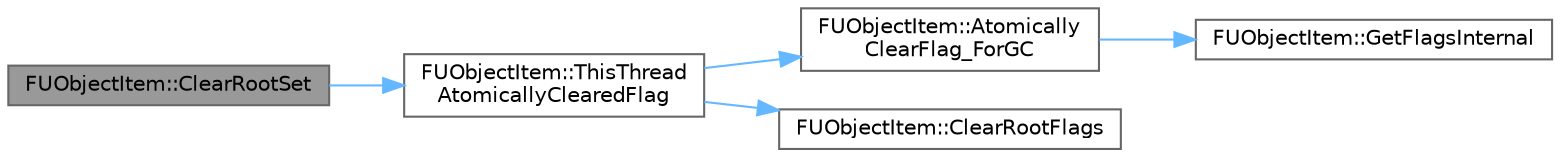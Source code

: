 digraph "FUObjectItem::ClearRootSet"
{
 // INTERACTIVE_SVG=YES
 // LATEX_PDF_SIZE
  bgcolor="transparent";
  edge [fontname=Helvetica,fontsize=10,labelfontname=Helvetica,labelfontsize=10];
  node [fontname=Helvetica,fontsize=10,shape=box,height=0.2,width=0.4];
  rankdir="LR";
  Node1 [id="Node000001",label="FUObjectItem::ClearRootSet",height=0.2,width=0.4,color="gray40", fillcolor="grey60", style="filled", fontcolor="black",tooltip=" "];
  Node1 -> Node2 [id="edge1_Node000001_Node000002",color="steelblue1",style="solid",tooltip=" "];
  Node2 [id="Node000002",label="FUObjectItem::ThisThread\lAtomicallyClearedFlag",height=0.2,width=0.4,color="grey40", fillcolor="white", style="filled",URL="$dc/d55/structFUObjectItem.html#a23ec46e38c6b080519409dde8c972563",tooltip="Uses atomics to clear the specified flag(s)."];
  Node2 -> Node3 [id="edge2_Node000002_Node000003",color="steelblue1",style="solid",tooltip=" "];
  Node3 [id="Node000003",label="FUObjectItem::Atomically\lClearFlag_ForGC",height=0.2,width=0.4,color="grey40", fillcolor="white", style="filled",URL="$dc/d55/structFUObjectItem.html#a33a7112573d3eab132457fec5c304850",tooltip="Uses atomics to clear the specified flag(s)."];
  Node3 -> Node4 [id="edge3_Node000003_Node000004",color="steelblue1",style="solid",tooltip=" "];
  Node4 [id="Node000004",label="FUObjectItem::GetFlagsInternal",height=0.2,width=0.4,color="grey40", fillcolor="white", style="filled",URL="$dc/d55/structFUObjectItem.html#a5644d392a2101434d2eb8799abfca7c8",tooltip=" "];
  Node2 -> Node5 [id="edge4_Node000002_Node000005",color="steelblue1",style="solid",tooltip=" "];
  Node5 [id="Node000005",label="FUObjectItem::ClearRootFlags",height=0.2,width=0.4,color="grey40", fillcolor="white", style="filled",URL="$dc/d55/structFUObjectItem.html#a29aba45a598d9c2082e4051a7f8399a2",tooltip=" "];
}
